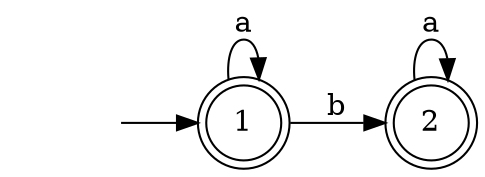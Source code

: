 digraph G {
	rankdir=LR;
	null [shape = plaintext label=""]
	null -> 1
	1 [shape=doublecircle];
	2 [shape=doublecircle];
	1 -> 1 [label = "a"];
	1 -> 2 [label = "b"];
	2 -> 2 [label = "a"];
}
